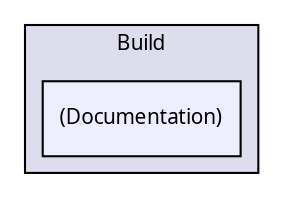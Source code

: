 digraph "Solution/Build/(Documentation)" {
  compound=true
  node [ fontsize="10", fontname="Verdana"];
  edge [ labelfontsize="10", labelfontname="Verdana"];
  subgraph clusterdir_2a3d73ba8771b6a437c7b624677655be {
    graph [ bgcolor="#ddddee", pencolor="black", label="Build" fontname="Verdana", fontsize="10", URL="dir_2a3d73ba8771b6a437c7b624677655be.html"]
  dir_97b59274002600a703998b4162b904d1 [shape=box, label="(Documentation)", style="filled", fillcolor="#eeeeff", pencolor="black", URL="dir_97b59274002600a703998b4162b904d1.html"];
  }
}
